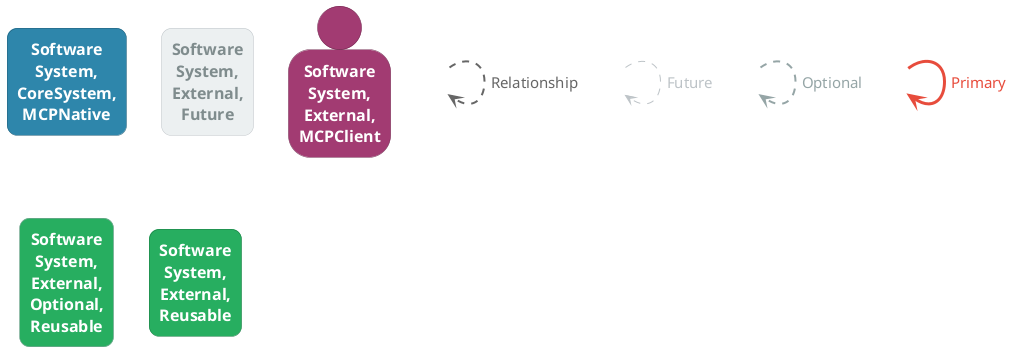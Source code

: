 @startuml
set separator none

skinparam {
  shadowing false
  arrowFontSize 15
  defaultTextAlignment center
  wrapWidth 100
  maxMessageSize 100
}
hide stereotype

skinparam rectangle<<_transparent>> {
  BorderColor transparent
  BackgroundColor transparent
  FontColor transparent
}

skinparam rectangle<<1>> {
  BackgroundColor #2e86ab
  FontColor #ffffff
  BorderColor #205d77
  roundCorner 20
}
rectangle "==Software System, CoreSystem, MCPNative" <<1>>

skinparam rectangle<<2>> {
  BackgroundColor #ecf0f1
  FontColor #7f8c8d
  BorderColor #bdc3c7
  roundCorner 20
}
rectangle "==Software System, External, Future" <<2>>

skinparam person<<3>> {
  BackgroundColor #a23b72
  FontColor #ffffff
  BorderColor #71294f
}
person "==Software System, External, MCPClient" <<3>>

skinparam rectangle<<4>> {
  BackgroundColor #27ae60
  FontColor #ffffff
  BorderColor #95a5a6
  roundCorner 20
}
rectangle "==Software System, External, Optional, Reusable" <<4>>

skinparam rectangle<<5>> {
  BackgroundColor #27ae60
  FontColor #ffffff
  BorderColor #1b7943
  roundCorner 20
}
rectangle "==Software System, External, Reusable" <<5>>

rectangle "." <<_transparent>> as 6
6 .[#666666,thickness=2].> 6 : "<color:#666666>Relationship"

rectangle "." <<_transparent>> as 7
7 .[#bdc3c7,thickness=1].> 7 : "<color:#bdc3c7>Future"

rectangle "." <<_transparent>> as 8
8 .[#95a5a6,thickness=2].> 8 : "<color:#95a5a6>Optional"

rectangle "." <<_transparent>> as 9
9 -[#e74c3c,thickness=3]-> 9 : "<color:#e74c3c>Primary"


@enduml